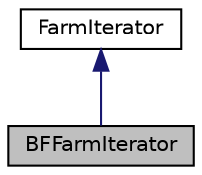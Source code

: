 digraph "BFFarmIterator"
{
 // LATEX_PDF_SIZE
  edge [fontname="Helvetica",fontsize="10",labelfontname="Helvetica",labelfontsize="10"];
  node [fontname="Helvetica",fontsize="10",shape=record];
  Node1 [label="BFFarmIterator",height=0.2,width=0.4,color="black", fillcolor="grey75", style="filled", fontcolor="black",tooltip="Concrete iterator implementing Breadth-First Traversal for farm units."];
  Node2 -> Node1 [dir="back",color="midnightblue",fontsize="10",style="solid",fontname="Helvetica"];
  Node2 [label="FarmIterator",height=0.2,width=0.4,color="black", fillcolor="white", style="filled",URL="$classFarmIterator.html",tooltip="Abstract class representing the Iterator for traversing FarmUnits."];
}
